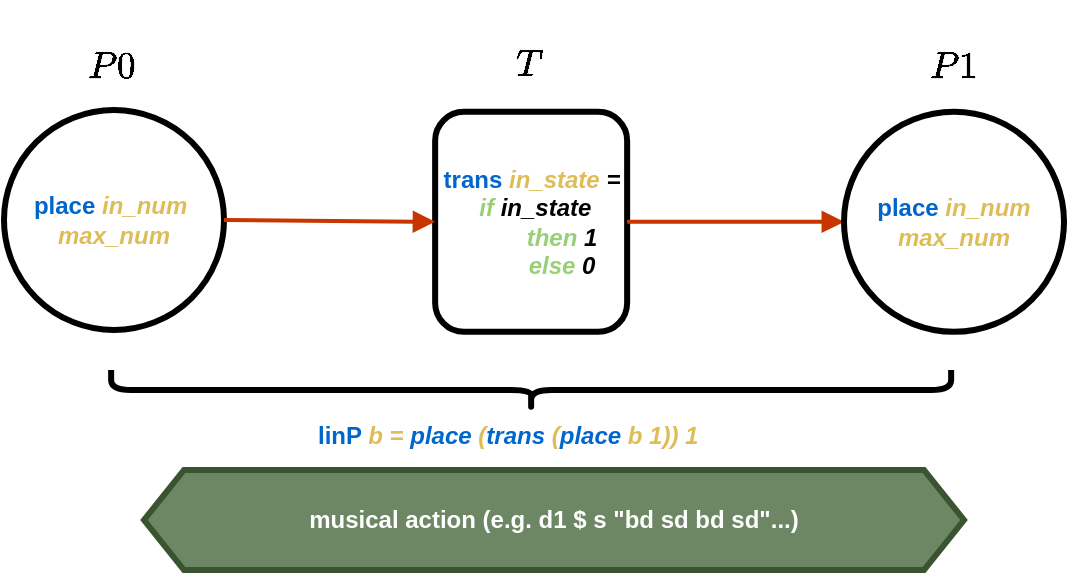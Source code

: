 <mxfile version="24.7.8">
  <diagram name="Seite-1" id="fBoMxPjMkPOQJXqbSGyt">
    <mxGraphModel dx="1410" dy="858" grid="1" gridSize="10" guides="1" tooltips="1" connect="1" arrows="1" fold="1" page="1" pageScale="1" pageWidth="827" pageHeight="1169" math="1" shadow="0">
      <root>
        <mxCell id="0" />
        <mxCell id="1" parent="0" />
        <mxCell id="lJPDis4I02J65k2MzY6k-1" value="&lt;b&gt;&lt;font color=&quot;#0066cc&quot;&gt;place&lt;/font&gt;&lt;/b&gt;&amp;nbsp;&lt;i&gt;&lt;font color=&quot;#debd58&quot;&gt;&lt;b&gt;in_num&amp;nbsp; max_num&lt;/b&gt;&lt;/font&gt;&lt;/i&gt;" style="ellipse;whiteSpace=wrap;html=1;aspect=fixed;strokeWidth=3;" parent="1" vertex="1">
          <mxGeometry x="200" y="340" width="110" height="110" as="geometry" />
        </mxCell>
        <mxCell id="lJPDis4I02J65k2MzY6k-3" value="&lt;b&gt;&lt;font color=&quot;#0066cc&quot;&gt;trans&amp;nbsp;&lt;/font&gt;&lt;i&gt;&lt;font color=&quot;#debd58&quot;&gt;in_state&lt;/font&gt;&lt;font color=&quot;#0066cc&quot;&gt;&amp;nbsp;&lt;/font&gt;=&lt;/i&gt;&lt;/b&gt;&lt;div&gt;&lt;b&gt;&lt;i&gt;&amp;nbsp;&lt;font color=&quot;#97d077&quot;&gt;if&lt;/font&gt;&amp;nbsp;in_state&lt;/i&gt;&lt;/b&gt;&lt;/div&gt;&lt;div&gt;&lt;b&gt;&lt;i&gt;&lt;span style=&quot;white-space: pre;&quot;&gt;&#x9;&lt;/span&gt;&amp;nbsp;&lt;font color=&quot;#97d077&quot;&gt;then&lt;/font&gt;&amp;nbsp;1&lt;/i&gt;&lt;/b&gt;&lt;/div&gt;&lt;div&gt;&lt;b&gt;&lt;i&gt;&lt;span style=&quot;white-space: pre;&quot;&gt;&#x9;&lt;/span&gt;&amp;nbsp;&lt;font color=&quot;#97d077&quot;&gt;else&lt;/font&gt;&amp;nbsp;0&lt;/i&gt;&lt;/b&gt;&lt;/div&gt;" style="rounded=1;whiteSpace=wrap;html=1;strokeWidth=3;rotation=90;horizontal=0;" parent="1" vertex="1">
          <mxGeometry x="408.57" y="347.93" width="110" height="96" as="geometry" />
        </mxCell>
        <mxCell id="lJPDis4I02J65k2MzY6k-4" value="" style="endArrow=block;html=1;rounded=0;exitX=1;exitY=0.5;exitDx=0;exitDy=0;entryX=0.5;entryY=1;entryDx=0;entryDy=0;endFill=1;strokeWidth=2;fillColor=#fa6800;strokeColor=#C73500;" parent="1" source="lJPDis4I02J65k2MzY6k-1" target="lJPDis4I02J65k2MzY6k-3" edge="1">
          <mxGeometry width="50" height="50" relative="1" as="geometry">
            <mxPoint x="390" y="470" as="sourcePoint" />
            <mxPoint x="350" y="370" as="targetPoint" />
          </mxGeometry>
        </mxCell>
        <mxCell id="lJPDis4I02J65k2MzY6k-5" value="" style="endArrow=block;html=1;rounded=0;exitX=0.5;exitY=0;exitDx=0;exitDy=0;endFill=1;strokeWidth=2;fillColor=#fa6800;strokeColor=#C73500;" parent="1" source="lJPDis4I02J65k2MzY6k-3" target="lJPDis4I02J65k2MzY6k-14" edge="1">
          <mxGeometry width="50" height="50" relative="1" as="geometry">
            <mxPoint x="430" y="359.76" as="sourcePoint" />
            <mxPoint x="620" y="400" as="targetPoint" />
          </mxGeometry>
        </mxCell>
        <mxCell id="lJPDis4I02J65k2MzY6k-6" value="&lt;span style=&quot;color: rgb(0, 0, 0); font-family: Helvetica; font-size: 16px; font-style: normal; font-variant-ligatures: normal; font-variant-caps: normal; font-weight: 400; letter-spacing: normal; orphans: 2; text-align: center; text-indent: 0px; text-transform: none; widows: 2; word-spacing: 0px; -webkit-text-stroke-width: 0px; white-space: normal; background-color: rgb(251, 251, 251); text-decoration-thickness: initial; text-decoration-style: initial; text-decoration-color: initial; float: none; display: inline !important;&quot;&gt;$$P0$$&lt;/span&gt;" style="text;whiteSpace=wrap;html=1;fontSize=16;" parent="1" vertex="1">
          <mxGeometry x="240" y="286" width="45" height="50" as="geometry" />
        </mxCell>
        <mxCell id="lJPDis4I02J65k2MzY6k-7" value="&lt;span style=&quot;color: rgb(0, 0, 0); font-family: Helvetica; font-size: 16px; font-style: normal; font-variant-ligatures: normal; font-variant-caps: normal; font-weight: 400; letter-spacing: normal; orphans: 2; text-align: center; text-indent: 0px; text-transform: none; widows: 2; word-spacing: 0px; -webkit-text-stroke-width: 0px; white-space: normal; background-color: rgb(251, 251, 251); text-decoration-thickness: initial; text-decoration-style: initial; text-decoration-color: initial; float: none; display: inline !important;&quot;&gt;$$P1$$&lt;/span&gt;" style="text;whiteSpace=wrap;html=1;fontSize=16;" parent="1" vertex="1">
          <mxGeometry x="661" y="286" width="70" height="40" as="geometry" />
        </mxCell>
        <mxCell id="lJPDis4I02J65k2MzY6k-9" value="&lt;span style=&quot;color: rgb(0, 0, 0); font-family: Helvetica; font-size: 16px; font-style: normal; font-variant-ligatures: normal; font-variant-caps: normal; font-weight: 400; letter-spacing: normal; orphans: 2; text-align: center; text-indent: 0px; text-transform: none; widows: 2; word-spacing: 0px; -webkit-text-stroke-width: 0px; white-space: normal; background-color: rgb(251, 251, 251); text-decoration-thickness: initial; text-decoration-style: initial; text-decoration-color: initial; float: none; display: inline !important;&quot;&gt;$$T$$&lt;/span&gt;" style="text;whiteSpace=wrap;html=1;fontSize=16;" parent="1" vertex="1">
          <mxGeometry x="453.57" y="285" width="20" height="50" as="geometry" />
        </mxCell>
        <mxCell id="lJPDis4I02J65k2MzY6k-14" value="&lt;b&gt;&lt;font color=&quot;#0066cc&quot;&gt;place&lt;/font&gt;&lt;/b&gt;&amp;nbsp;&lt;i&gt;&lt;font color=&quot;#debd58&quot;&gt;&lt;b&gt;in_num max_num&lt;/b&gt;&lt;/font&gt;&lt;/i&gt;" style="ellipse;whiteSpace=wrap;html=1;aspect=fixed;strokeWidth=3;" parent="1" vertex="1">
          <mxGeometry x="620" y="340.93" width="110" height="110" as="geometry" />
        </mxCell>
        <mxCell id="lJPDis4I02J65k2MzY6k-16" value="&lt;b&gt;musical action (e.g. d1 $ s &quot;bd sd bd sd&quot;...)&lt;/b&gt;" style="shape=hexagon;perimeter=hexagonPerimeter2;whiteSpace=wrap;html=1;fixedSize=1;strokeWidth=3;fillColor=#6d8764;fontColor=#ffffff;strokeColor=#3A5431;" parent="1" vertex="1">
          <mxGeometry x="270" y="520" width="410" height="50" as="geometry" />
        </mxCell>
        <mxCell id="lJPDis4I02J65k2MzY6k-18" value="" style="shape=curlyBracket;whiteSpace=wrap;html=1;rounded=1;flipH=1;labelPosition=right;verticalLabelPosition=middle;align=left;verticalAlign=middle;strokeWidth=3;rotation=90;" parent="1" vertex="1">
          <mxGeometry x="453.57" y="270" width="20" height="420" as="geometry" />
        </mxCell>
        <mxCell id="lJPDis4I02J65k2MzY6k-19" value="&lt;div style=&quot;text-align: center;&quot;&gt;&lt;span style=&quot;background-color: initial;&quot;&gt;&lt;b style=&quot;&quot;&gt;&lt;font color=&quot;#0066cc&quot;&gt;linP &lt;/font&gt;&lt;i style=&quot;&quot;&gt;&lt;font color=&quot;#debd58&quot;&gt;b = &lt;/font&gt;&lt;font color=&quot;#0066cc&quot;&gt;place&lt;/font&gt;&lt;font color=&quot;#debd58&quot;&gt; (&lt;/font&gt;&lt;font color=&quot;#0066cc&quot;&gt;trans&lt;/font&gt;&lt;font color=&quot;#debd58&quot;&gt;&amp;nbsp;(&lt;/font&gt;&lt;font color=&quot;#0066cc&quot;&gt;place&lt;/font&gt;&lt;font color=&quot;#debd58&quot;&gt; b 1)) 1&lt;/font&gt;&lt;/i&gt;&lt;/b&gt;&lt;/span&gt;&lt;/div&gt;" style="text;whiteSpace=wrap;html=1;" parent="1" vertex="1">
          <mxGeometry x="355.36" y="489" width="216.43" height="40" as="geometry" />
        </mxCell>
      </root>
    </mxGraphModel>
  </diagram>
</mxfile>
